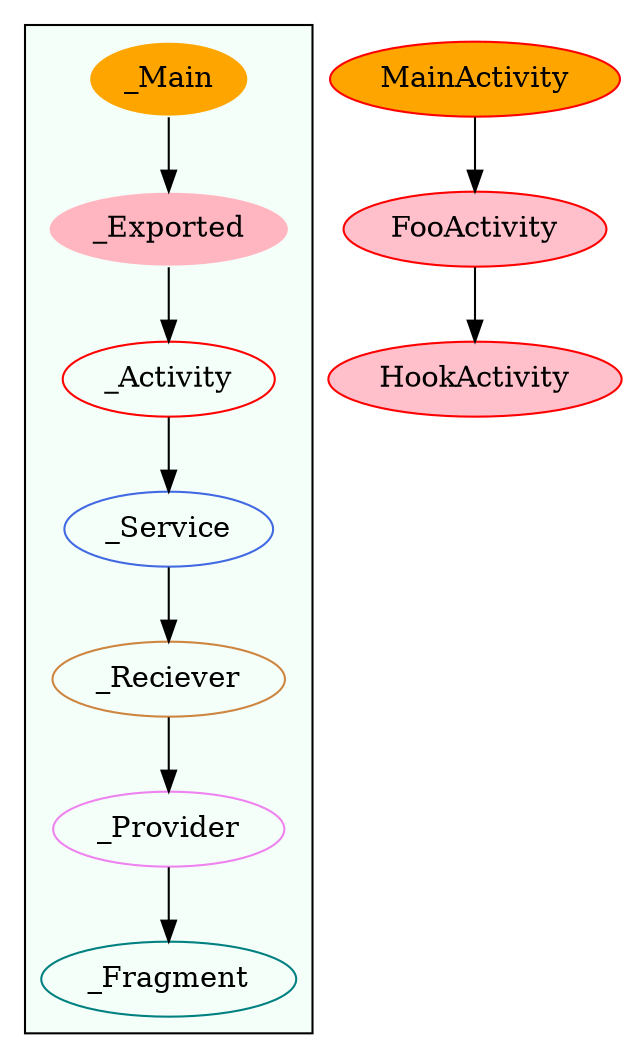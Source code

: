 digraph G {
subgraph cluster_legend{ 
bgcolor=mintcream;
_Activity[color = red];
_Service[color = royalblue];
_Provider[color = violet];
_Reciever[color = peru];
_Fragment[color = teal];
_Main[style=filled, fillcolor=orange, color = mintcream];
_Exported[style=filled, fillcolor=lightpink, color = mintcream];
_Main -> _Exported -> _Activity -> _Service -> _Reciever -> _Provider -> _Fragment; 
}
HookActivity[style=filled, fillcolor=pink, color = red];
MainActivity[style=filled, fillcolor=orange, color = red];
FooActivity[style=filled, fillcolor=pink, color = red];
MainActivity->FooActivity;
FooActivity->HookActivity;
}
